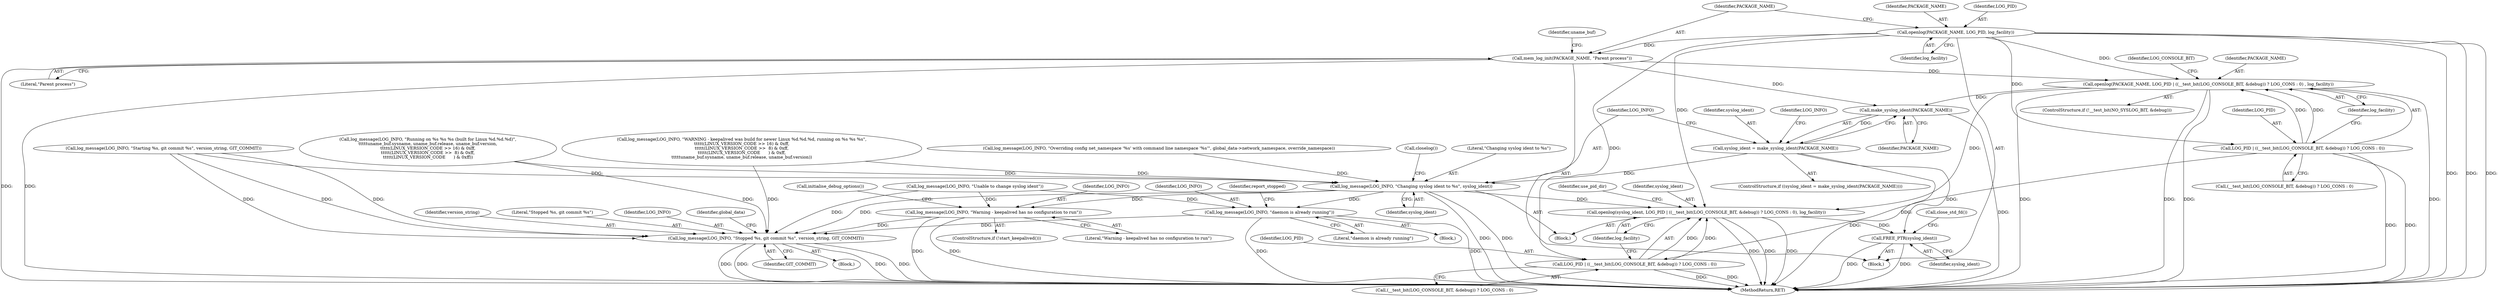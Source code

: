 digraph "0_keepalived_c6247a9ef2c7b33244ab1d3aa5d629ec49f0a067_1@API" {
"1000160" [label="(Call,openlog(PACKAGE_NAME, LOG_PID, log_facility))"];
"1000164" [label="(Call,mem_log_init(PACKAGE_NAME, \"Parent process\"))"];
"1000305" [label="(Call,openlog(PACKAGE_NAME, LOG_PID | ((__test_bit(LOG_CONSOLE_BIT, &debug)) ? LOG_CONS : 0) , log_facility))"];
"1000451" [label="(Call,make_syslog_ident(PACKAGE_NAME))"];
"1000449" [label="(Call,syslog_ident = make_syslog_ident(PACKAGE_NAME))"];
"1000454" [label="(Call,log_message(LOG_INFO, \"Changing syslog ident to %s\", syslog_ident))"];
"1000459" [label="(Call,openlog(syslog_ident, LOG_PID | ((__test_bit(LOG_CONSOLE_BIT, &debug)) ? LOG_CONS : 0), log_facility))"];
"1000668" [label="(Call,FREE_PTR(syslog_ident))"];
"1000579" [label="(Call,log_message(LOG_INFO, \"daemon is already running\"))"];
"1000643" [label="(Call,log_message(LOG_INFO, \"Stopped %s, git commit %s\", version_string, GIT_COMMIT))"];
"1000630" [label="(Call,log_message(LOG_INFO, \"Warning - keepalived has no configuration to run\"))"];
"1000307" [label="(Call,LOG_PID | ((__test_bit(LOG_CONSOLE_BIT, &debug)) ? LOG_CONS : 0))"];
"1000461" [label="(Call,LOG_PID | ((__test_bit(LOG_CONSOLE_BIT, &debug)) ? LOG_CONS : 0))"];
"1000307" [label="(Call,LOG_PID | ((__test_bit(LOG_CONSOLE_BIT, &debug)) ? LOG_CONS : 0))"];
"1000456" [label="(Literal,\"Changing syslog ident to %s\")"];
"1000644" [label="(Identifier,LOG_INFO)"];
"1000632" [label="(Literal,\"Warning - keepalived has no configuration to run\")"];
"1000453" [label="(Block,)"];
"1000580" [label="(Identifier,LOG_INFO)"];
"1000463" [label="(Call,(__test_bit(LOG_CONSOLE_BIT, &debug)) ? LOG_CONS : 0)"];
"1000476" [label="(Identifier,use_pid_dir)"];
"1000650" [label="(Identifier,global_data)"];
"1000368" [label="(Call,log_message(LOG_INFO, \"Running on %s %s %s (built for Linux %d.%d.%d)\",\n\t\t\t\t\tuname_buf.sysname, uname_buf.release, uname_buf.version,\n\t\t\t\t\t(LINUX_VERSION_CODE >> 16) & 0xff,\n\t\t\t\t\t(LINUX_VERSION_CODE >>  8) & 0xff,\n\t\t\t\t\t(LINUX_VERSION_CODE      ) & 0xff))"];
"1000455" [label="(Identifier,LOG_INFO)"];
"1000645" [label="(Literal,\"Stopped %s, git commit %s\")"];
"1000454" [label="(Call,log_message(LOG_INFO, \"Changing syslog ident to %s\", syslog_ident))"];
"1000308" [label="(Identifier,LOG_PID)"];
"1000170" [label="(Identifier,uname_buf)"];
"1000583" [label="(Identifier,report_stopped)"];
"1000461" [label="(Call,LOG_PID | ((__test_bit(LOG_CONSOLE_BIT, &debug)) ? LOG_CONS : 0))"];
"1000163" [label="(Identifier,log_facility)"];
"1000340" [label="(Call,log_message(LOG_INFO, \"WARNING - keepalived was build for newer Linux %d.%d.%d, running on %s %s %s\",\n\t\t\t\t\t(LINUX_VERSION_CODE >> 16) & 0xff,\n\t\t\t\t\t(LINUX_VERSION_CODE >>  8) & 0xff,\n\t\t\t\t\t(LINUX_VERSION_CODE      ) & 0xff,\n\t\t\t\t\tuname_buf.sysname, uname_buf.release, uname_buf.version))"];
"1000299" [label="(ControlStructure,if (!__test_bit(NO_SYSLOG_BIT, &debug)))"];
"1000630" [label="(Call,log_message(LOG_INFO, \"Warning - keepalived has no configuration to run\"))"];
"1000579" [label="(Call,log_message(LOG_INFO, \"daemon is already running\"))"];
"1000631" [label="(Identifier,LOG_INFO)"];
"1000166" [label="(Literal,\"Parent process\")"];
"1000449" [label="(Call,syslog_ident = make_syslog_ident(PACKAGE_NAME))"];
"1000451" [label="(Call,make_syslog_ident(PACKAGE_NAME))"];
"1000578" [label="(Block,)"];
"1000647" [label="(Identifier,GIT_COMMIT)"];
"1000319" [label="(Identifier,LOG_CONSOLE_BIT)"];
"1000668" [label="(Call,FREE_PTR(syslog_ident))"];
"1000323" [label="(Call,log_message(LOG_INFO, \"Starting %s, git commit %s\", version_string, GIT_COMMIT))"];
"1000129" [label="(Block,)"];
"1000428" [label="(Call,log_message(LOG_INFO, \"Overriding config net_namespace '%s' with command line namespace '%s'\", global_data->network_namespace, override_namespace))"];
"1000457" [label="(Identifier,syslog_ident)"];
"1000627" [label="(ControlStructure,if (!start_keepalived()))"];
"1000459" [label="(Call,openlog(syslog_ident, LOG_PID | ((__test_bit(LOG_CONSOLE_BIT, &debug)) ? LOG_CONS : 0), log_facility))"];
"1000581" [label="(Literal,\"daemon is already running\")"];
"1000306" [label="(Identifier,PACKAGE_NAME)"];
"1000450" [label="(Identifier,syslog_ident)"];
"1000470" [label="(Identifier,log_facility)"];
"1000165" [label="(Identifier,PACKAGE_NAME)"];
"1000161" [label="(Identifier,PACKAGE_NAME)"];
"1000633" [label="(Call,initialise_debug_options())"];
"1000670" [label="(Call,close_std_fd())"];
"1000673" [label="(MethodReturn,RET)"];
"1000472" [label="(Call,log_message(LOG_INFO, \"Unable to change syslog ident\"))"];
"1000642" [label="(Block,)"];
"1000458" [label="(Call,closelog())"];
"1000669" [label="(Identifier,syslog_ident)"];
"1000646" [label="(Identifier,version_string)"];
"1000316" [label="(Identifier,log_facility)"];
"1000462" [label="(Identifier,LOG_PID)"];
"1000164" [label="(Call,mem_log_init(PACKAGE_NAME, \"Parent process\"))"];
"1000160" [label="(Call,openlog(PACKAGE_NAME, LOG_PID, log_facility))"];
"1000162" [label="(Identifier,LOG_PID)"];
"1000473" [label="(Identifier,LOG_INFO)"];
"1000460" [label="(Identifier,syslog_ident)"];
"1000643" [label="(Call,log_message(LOG_INFO, \"Stopped %s, git commit %s\", version_string, GIT_COMMIT))"];
"1000309" [label="(Call,(__test_bit(LOG_CONSOLE_BIT, &debug)) ? LOG_CONS : 0)"];
"1000448" [label="(ControlStructure,if ((syslog_ident = make_syslog_ident(PACKAGE_NAME))))"];
"1000305" [label="(Call,openlog(PACKAGE_NAME, LOG_PID | ((__test_bit(LOG_CONSOLE_BIT, &debug)) ? LOG_CONS : 0) , log_facility))"];
"1000452" [label="(Identifier,PACKAGE_NAME)"];
"1000160" -> "1000129"  [label="AST: "];
"1000160" -> "1000163"  [label="CFG: "];
"1000161" -> "1000160"  [label="AST: "];
"1000162" -> "1000160"  [label="AST: "];
"1000163" -> "1000160"  [label="AST: "];
"1000165" -> "1000160"  [label="CFG: "];
"1000160" -> "1000673"  [label="DDG: "];
"1000160" -> "1000673"  [label="DDG: "];
"1000160" -> "1000673"  [label="DDG: "];
"1000160" -> "1000164"  [label="DDG: "];
"1000160" -> "1000307"  [label="DDG: "];
"1000160" -> "1000305"  [label="DDG: "];
"1000160" -> "1000461"  [label="DDG: "];
"1000160" -> "1000459"  [label="DDG: "];
"1000164" -> "1000129"  [label="AST: "];
"1000164" -> "1000166"  [label="CFG: "];
"1000165" -> "1000164"  [label="AST: "];
"1000166" -> "1000164"  [label="AST: "];
"1000170" -> "1000164"  [label="CFG: "];
"1000164" -> "1000673"  [label="DDG: "];
"1000164" -> "1000673"  [label="DDG: "];
"1000164" -> "1000305"  [label="DDG: "];
"1000164" -> "1000451"  [label="DDG: "];
"1000305" -> "1000299"  [label="AST: "];
"1000305" -> "1000316"  [label="CFG: "];
"1000306" -> "1000305"  [label="AST: "];
"1000307" -> "1000305"  [label="AST: "];
"1000316" -> "1000305"  [label="AST: "];
"1000319" -> "1000305"  [label="CFG: "];
"1000305" -> "1000673"  [label="DDG: "];
"1000305" -> "1000673"  [label="DDG: "];
"1000305" -> "1000673"  [label="DDG: "];
"1000305" -> "1000673"  [label="DDG: "];
"1000307" -> "1000305"  [label="DDG: "];
"1000307" -> "1000305"  [label="DDG: "];
"1000305" -> "1000451"  [label="DDG: "];
"1000305" -> "1000459"  [label="DDG: "];
"1000451" -> "1000449"  [label="AST: "];
"1000451" -> "1000452"  [label="CFG: "];
"1000452" -> "1000451"  [label="AST: "];
"1000449" -> "1000451"  [label="CFG: "];
"1000451" -> "1000673"  [label="DDG: "];
"1000451" -> "1000449"  [label="DDG: "];
"1000449" -> "1000448"  [label="AST: "];
"1000450" -> "1000449"  [label="AST: "];
"1000455" -> "1000449"  [label="CFG: "];
"1000473" -> "1000449"  [label="CFG: "];
"1000449" -> "1000673"  [label="DDG: "];
"1000449" -> "1000454"  [label="DDG: "];
"1000449" -> "1000668"  [label="DDG: "];
"1000454" -> "1000453"  [label="AST: "];
"1000454" -> "1000457"  [label="CFG: "];
"1000455" -> "1000454"  [label="AST: "];
"1000456" -> "1000454"  [label="AST: "];
"1000457" -> "1000454"  [label="AST: "];
"1000458" -> "1000454"  [label="CFG: "];
"1000454" -> "1000673"  [label="DDG: "];
"1000454" -> "1000673"  [label="DDG: "];
"1000368" -> "1000454"  [label="DDG: "];
"1000323" -> "1000454"  [label="DDG: "];
"1000340" -> "1000454"  [label="DDG: "];
"1000428" -> "1000454"  [label="DDG: "];
"1000454" -> "1000459"  [label="DDG: "];
"1000454" -> "1000579"  [label="DDG: "];
"1000454" -> "1000630"  [label="DDG: "];
"1000454" -> "1000643"  [label="DDG: "];
"1000459" -> "1000453"  [label="AST: "];
"1000459" -> "1000470"  [label="CFG: "];
"1000460" -> "1000459"  [label="AST: "];
"1000461" -> "1000459"  [label="AST: "];
"1000470" -> "1000459"  [label="AST: "];
"1000476" -> "1000459"  [label="CFG: "];
"1000459" -> "1000673"  [label="DDG: "];
"1000459" -> "1000673"  [label="DDG: "];
"1000459" -> "1000673"  [label="DDG: "];
"1000461" -> "1000459"  [label="DDG: "];
"1000461" -> "1000459"  [label="DDG: "];
"1000459" -> "1000668"  [label="DDG: "];
"1000668" -> "1000129"  [label="AST: "];
"1000668" -> "1000669"  [label="CFG: "];
"1000669" -> "1000668"  [label="AST: "];
"1000670" -> "1000668"  [label="CFG: "];
"1000668" -> "1000673"  [label="DDG: "];
"1000668" -> "1000673"  [label="DDG: "];
"1000579" -> "1000578"  [label="AST: "];
"1000579" -> "1000581"  [label="CFG: "];
"1000580" -> "1000579"  [label="AST: "];
"1000581" -> "1000579"  [label="AST: "];
"1000583" -> "1000579"  [label="CFG: "];
"1000579" -> "1000673"  [label="DDG: "];
"1000579" -> "1000673"  [label="DDG: "];
"1000472" -> "1000579"  [label="DDG: "];
"1000579" -> "1000643"  [label="DDG: "];
"1000643" -> "1000642"  [label="AST: "];
"1000643" -> "1000647"  [label="CFG: "];
"1000644" -> "1000643"  [label="AST: "];
"1000645" -> "1000643"  [label="AST: "];
"1000646" -> "1000643"  [label="AST: "];
"1000647" -> "1000643"  [label="AST: "];
"1000650" -> "1000643"  [label="CFG: "];
"1000643" -> "1000673"  [label="DDG: "];
"1000643" -> "1000673"  [label="DDG: "];
"1000643" -> "1000673"  [label="DDG: "];
"1000643" -> "1000673"  [label="DDG: "];
"1000630" -> "1000643"  [label="DDG: "];
"1000340" -> "1000643"  [label="DDG: "];
"1000368" -> "1000643"  [label="DDG: "];
"1000323" -> "1000643"  [label="DDG: "];
"1000323" -> "1000643"  [label="DDG: "];
"1000323" -> "1000643"  [label="DDG: "];
"1000472" -> "1000643"  [label="DDG: "];
"1000630" -> "1000627"  [label="AST: "];
"1000630" -> "1000632"  [label="CFG: "];
"1000631" -> "1000630"  [label="AST: "];
"1000632" -> "1000630"  [label="AST: "];
"1000633" -> "1000630"  [label="CFG: "];
"1000630" -> "1000673"  [label="DDG: "];
"1000630" -> "1000673"  [label="DDG: "];
"1000472" -> "1000630"  [label="DDG: "];
"1000307" -> "1000309"  [label="CFG: "];
"1000308" -> "1000307"  [label="AST: "];
"1000309" -> "1000307"  [label="AST: "];
"1000316" -> "1000307"  [label="CFG: "];
"1000307" -> "1000673"  [label="DDG: "];
"1000307" -> "1000673"  [label="DDG: "];
"1000307" -> "1000461"  [label="DDG: "];
"1000461" -> "1000463"  [label="CFG: "];
"1000462" -> "1000461"  [label="AST: "];
"1000463" -> "1000461"  [label="AST: "];
"1000470" -> "1000461"  [label="CFG: "];
"1000461" -> "1000673"  [label="DDG: "];
"1000461" -> "1000673"  [label="DDG: "];
}
